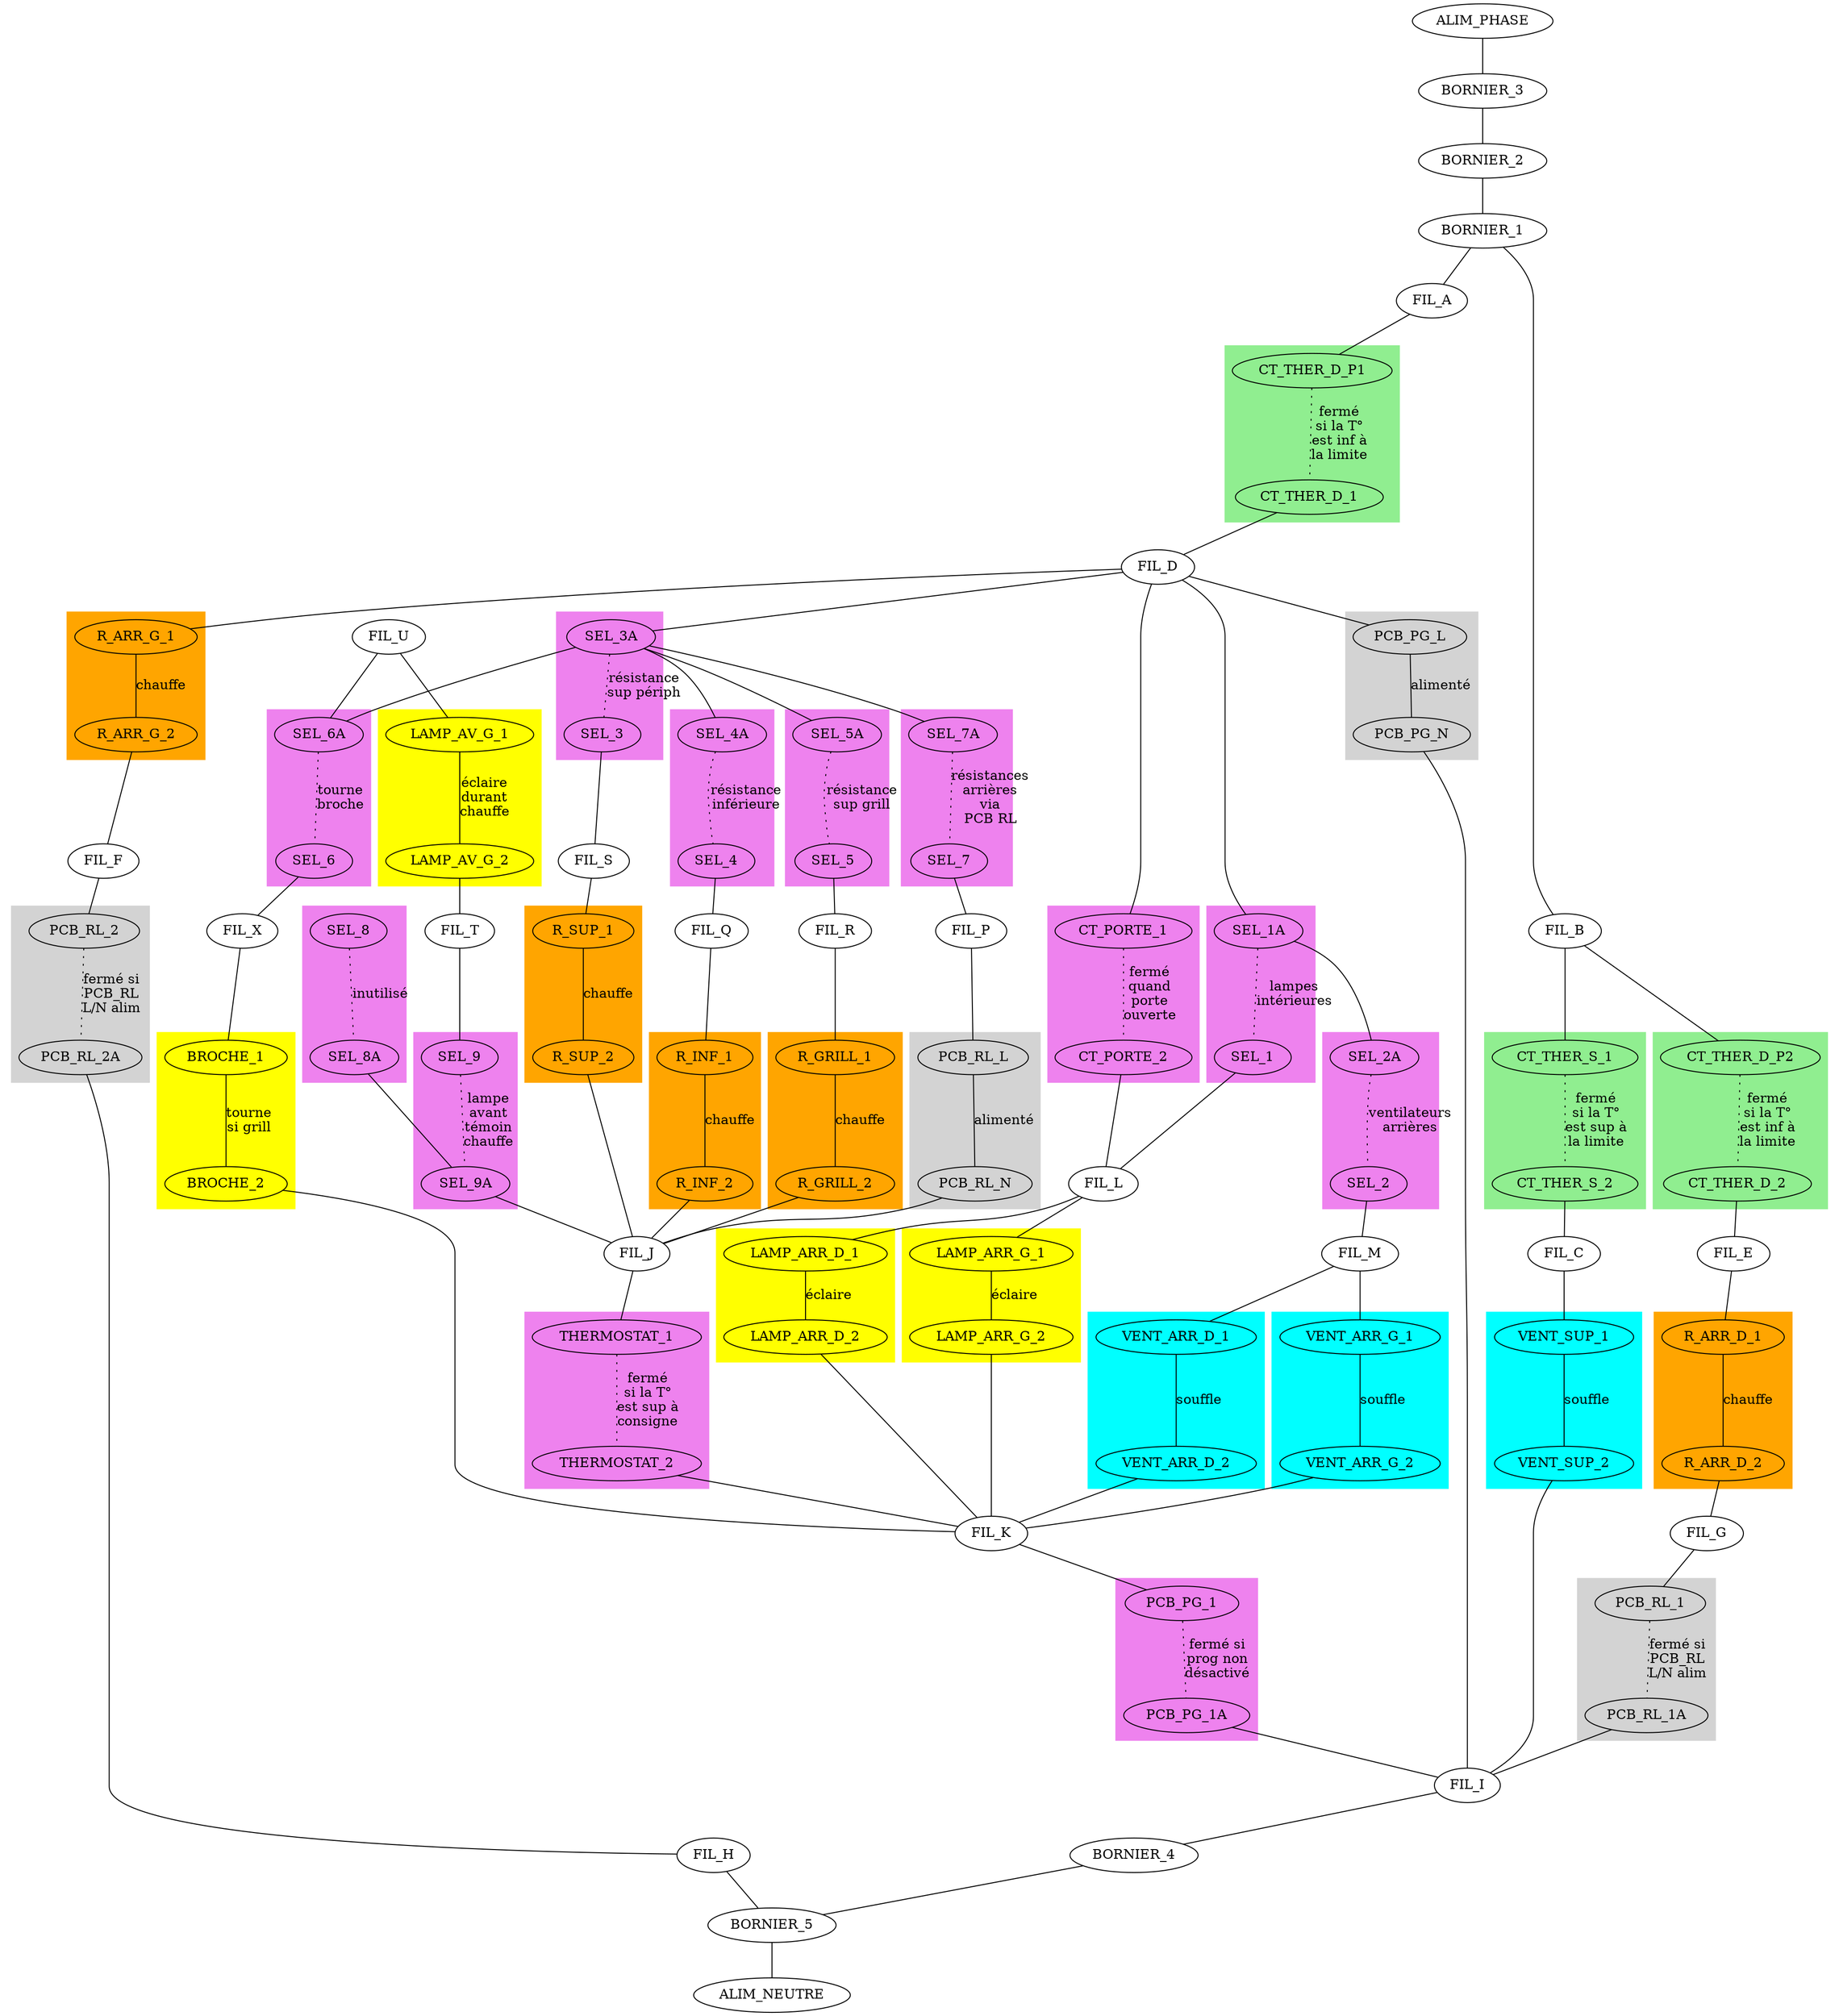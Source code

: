 graph {
    # rankdir = "LR"; # LR/TD
    # newrank = true;
    # rank = "same"; # same/source/max/min/sink
    subgraph cluster_SELECTEUR_1 {
        style = filled;
        color = "violet";
        SEL_1A -- SEL_1 [style = dotted; dir = none; label = "lampes\nintérieures";];
    }
    
    subgraph cluster_SELECTEUR_2 {
        style = filled;
        color = "violet";
        SEL_2A -- SEL_2 [style = dotted; label = "ventilateurs\narrières";];
    }
    
    subgraph cluster_SELECTEUR_3 {
        style = filled;
        color = "violet";
        SEL_3A -- SEL_3 [style = dotted; label = "résistance\nsup périph";];
    }
    
    subgraph cluster_SELECTEUR_4 {
        style = filled;
        color = "violet";
        SEL_4A -- SEL_4 [style = dotted; label = "résistance\ninférieure";];
    }
    
    subgraph cluster_SELECTEUR_5 {
        style = filled;
        color = "violet";
        SEL_5A -- SEL_5 [style = dotted; label = "résistance\nsup grill";];
    }
    
    subgraph cluster_SELECTEUR_6 {
        style = filled;
        color = "violet";
        SEL_6A -- SEL_6 [style = dotted; label = "tourne\nbroche";];
    }
    
    subgraph cluster_SELECTEUR_7 {
        style = filled;
        color = "violet";
        SEL_7A -- SEL_7 [style = dotted; label = "résistances\narrières\nvia\nPCB RL";];
    }
    
    subgraph cluster_SELECTEUR_8 {
        style = filled;
        color = "violet";
        SEL_8 -- SEL_8A [style = dotted; label = "inutilisé";];
    }
    
    subgraph cluster_SELECTEUR_9 {
        style = filled;
        color = "violet";
        SEL_9 -- SEL_9A [style = dotted; label = "lampe\navant\ntémoin\nchauffe";];
    }
    
    ALIM_PHASE -- BORNIER_3 -- BORNIER_2 -- BORNIER_1;
    BORNIER_4 -- BORNIER_5 -- ALIM_NEUTRE;
    
    BORNIER_1 -- {FIL_A FIL_B};
    FIL_I -- BORNIER_4;
    FIL_H -- BORNIER_5;
    
    subgraph cluster_R_SUP {
        style = filled;
        color = "orange";
        R_SUP_1 -- R_SUP_2 [dir = none; label = "chauffe";];
    }
    
    subgraph cluster_R_GRILL {
        style = filled;
        color = "orange";
        R_GRILL_1 -- R_GRILL_2 [dir = none; label = "chauffe";];
    }
    
    FIL_S -- R_SUP_1;
    R_SUP_2 -- FIL_J;
    FIL_R -- R_GRILL_1;
    R_GRILL_2 -- FIL_J;
    
    subgraph cluster_R_INF {
        style = filled;
        color = "orange";
        R_INF_1 -- R_INF_2 [dir = none; label = "chauffe";];
    }
    FIL_Q -- R_INF_1;
    R_INF_2 -- FIL_J;
    
    subgraph cluster_R_ARR_D {
        style = filled;
        color = "orange";
        R_ARR_D_1 -- R_ARR_D_2 [dir = none; label = "chauffe";];
    }
    
    FIL_E -- R_ARR_D_1;
    R_ARR_D_2 -- FIL_G;
    
    subgraph cluster_R_ARR_G {
        style = filled;
        color = "orange";
        R_ARR_G_1 -- R_ARR_G_2 [dir = none; label = "chauffe";];
    }
    
    FIL_D -- R_ARR_G_1;
    R_ARR_G_2 -- FIL_F;
    
    subgraph cluster_VENT_ARR_D {
        style = filled;
        color = "aqua";
        VENT_ARR_D_1 -- VENT_ARR_D_2 [dir = none; label = "souffle";];
    }
    
    FIL_M -- VENT_ARR_D_1;
    VENT_ARR_D_2 -- FIL_K;
    
    subgraph cluster_VENT_ARR_G {
        style = filled;
        color = "aqua";
        VENT_ARR_G_1 -- VENT_ARR_G_2 [dir = none; label = "souffle";];
    }
    
    FIL_M -- VENT_ARR_G_1;
    VENT_ARR_G_2 -- FIL_K;
    
    subgraph cluster_VENT_SUP {
        style = filled;
        color = "aqua";
        VENT_SUP_1 -- VENT_SUP_2 [dir = none; label = "souffle";];
    }
    
    FIL_C -- VENT_SUP_1;
    VENT_SUP_2 -- FIL_I;
    
    subgraph cluster_LAMP_ARR_D {
        style = filled;
        color = "yellow";
        LAMP_ARR_D_1 -- LAMP_ARR_D_2 [dir = none; label = "éclaire";];
    }
    
    FIL_L -- LAMP_ARR_D_1;
    LAMP_ARR_D_2 -- FIL_K;
    
    subgraph cluster_LAMP_ARR_G {
        style = filled;
        color = "yellow";
        LAMP_ARR_G_1 -- LAMP_ARR_G_2 [dir = none; label = "éclaire";];
    }
    
    FIL_L -- LAMP_ARR_G_1;
    LAMP_ARR_G_2 -- FIL_K;
    
    subgraph cluster_LAMP_AV {
        style = filled;
        color = "yellow";
        LAMP_AV_G_1 -- LAMP_AV_G_2 [dir = none; label = "éclaire\ndurant\nchauffe";];
    }
    
    FIL_U -- LAMP_AV_G_1;
    LAMP_AV_G_2 -- FIL_T;
    
    subgraph cluster_BROCHE {
        style = filled;
        color = "yellow";
        BROCHE_1 -- BROCHE_2 [dir = none; label = "tourne\nsi grill";];
    }
    
    FIL_X -- BROCHE_1;
    BROCHE_2 -- FIL_K;
    
    subgraph cluster_CT_PORTE {
        style = filled;
        color = "violet";
        CT_PORTE_1 -- CT_PORTE_2 [style = dotted; dir = none; label = "fermé\nquand\nporte\nouverte";];
    }
    
    FIL_D -- CT_PORTE_1;
    CT_PORTE_2 -- FIL_L;
    
    subgraph cluster_CT_THERMOSTAT_REGLABLE {
        style = filled;
        color = "violet";
        THERMOSTAT_1 -- THERMOSTAT_2 [style = dotted; dir = none; label = "fermé\nsi la T°\nest sup à\nconsigne";];
    }
    
    FIL_J -- THERMOSTAT_1;
    THERMOSTAT_2 -- FIL_K;
    
    subgraph cluster_CT_THERMOSTAT_SPST {
        style = filled;
        color = "lightgreen";
        CT_THER_S_1 -- CT_THER_S_2 [style = dotted; dir = none; label = "fermé\nsi la T°\nest sup à\nla limite";];
    }
    
    FIL_B -- CT_THER_S_1;
    CT_THER_S_2 -- FIL_C;
    
    subgraph cluster_CT_THERMOSTAT_DPST_1 {
        style = filled;
        color = "lightgreen";
        CT_THER_D_P1 -- CT_THER_D_1 [style = dotted; dir = none; label = "fermé\nsi la T°\nest inf à\nla limite";];
    }
    
    subgraph cluster_CT_THERMOSTAT_DPST_2 {
        style = filled;
        color = "lightgreen";
        CT_THER_D_P2 -- CT_THER_D_2 [style = dotted; dir = none; label = "fermé\nsi la T°\nest inf à\nla limite";];
    }
    
    FIL_A -- CT_THER_D_P1;
    CT_THER_D_1 -- FIL_D;
    FIL_B -- CT_THER_D_P2;
    CT_THER_D_2 -- FIL_E;
    
    subgraph cluster_RELAIS {
        style = filled;
        color = "lightgrey";
        PCB_RL_L -- PCB_RL_N [dir = none; label = "alimenté";];
    }
    
    subgraph cluster_RELAIS_1 {
        style = filled;
        color = "lightgrey";
        PCB_RL_1 -- PCB_RL_1A [style = dotted; dir = none; label = "fermé si\nPCB_RL\nL/N alim";];
    }
    
    subgraph cluster_RELAIS_2 {
        style = filled;
        color = "lightgrey";
        PCB_RL_2 -- PCB_RL_2A [style = dotted; dir = none; label = "fermé si\nPCB_RL\nL/N alim";];
    }
    
    FIL_G -- PCB_RL_1;
    PCB_RL_1A -- FIL_I;
    FIL_F -- PCB_RL_2;
    PCB_RL_2A -- FIL_H;
    FIL_P -- PCB_RL_L;
    PCB_RL_N -- FIL_J;
    
    subgraph cluster_PROG_ALIM {
        style = filled;
        color = "lightgrey";
        PCB_PG_L -- PCB_PG_N [dir = none; label = "alimenté";];
    }
    
    subgraph cluster_PROG_RELAIS {
        style = filled;
        color = "violet";
        PCB_PG_1 -- PCB_PG_1A [style = dotted; dir = none; label = "fermé si\nprog non\ndésactivé";];
    }
    
    FIL_K -- PCB_PG_1;
    PCB_PG_1A -- FIL_I;
    FIL_D -- PCB_PG_L;
    PCB_PG_N -- FIL_I;
    
    
    SEL_1A -- SEL_2A;
    SEL_3A -- {SEL_4A SEL_5A SEL_6A SEL_7A};
    SEL_8A -- SEL_9A;
    
    FIL_D -- SEL_1A;
    FIL_D -- SEL_3A;
    SEL_9A -- FIL_J;
    
    SEL_6A -- FIL_U;
    SEL_1 -- FIL_L;
    SEL_2 -- FIL_M;
    SEL_3 -- FIL_S;
    SEL_4 -- FIL_Q;
    SEL_5 -- FIL_R;
    SEL_6 -- FIL_X;
    SEL_7 -- FIL_P;
    FIL_T -- SEL_9;
}